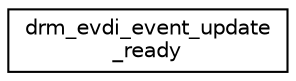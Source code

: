 digraph "圖形化之類別階層"
{
 // LATEX_PDF_SIZE
  edge [fontname="Helvetica",fontsize="10",labelfontname="Helvetica",labelfontsize="10"];
  node [fontname="Helvetica",fontsize="10",shape=record];
  rankdir="LR";
  Node0 [label="drm_evdi_event_update\l_ready",height=0.2,width=0.4,color="black", fillcolor="white", style="filled",URL="$structdrm__evdi__event__update__ready.html",tooltip=" "];
}
